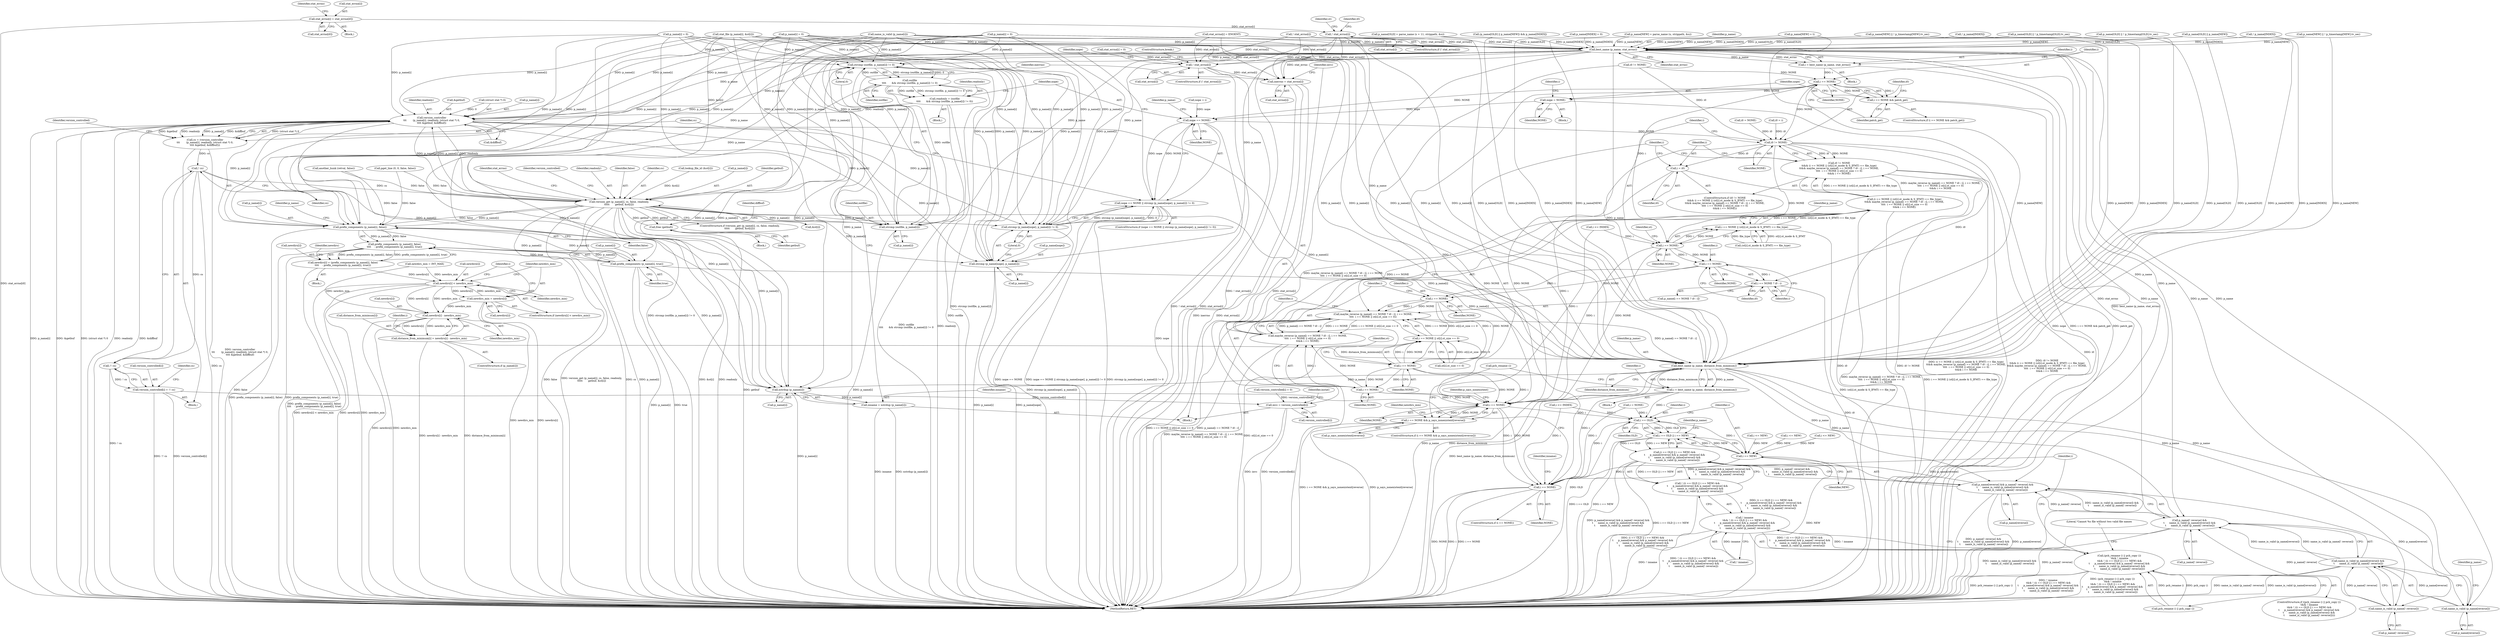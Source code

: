 digraph "0_savannah_f290f48a621867084884bfff87f8093c15195e6a@array" {
"1001754" [label="(Call,! stat_errno[i])"];
"1001746" [label="(Call,stat_errno[i] = stat_errno[i0])"];
"1001816" [label="(Call,best_name (p_name, stat_errno))"];
"1001814" [label="(Call,i = best_name (p_name, stat_errno))"];
"1001821" [label="(Call,i == NONE)"];
"1001820" [label="(Call,i == NONE && patch_get)"];
"1001827" [label="(Call,nope = NONE)"];
"1001861" [label="(Call,nope == NONE)"];
"1001860" [label="(Call,nope == NONE || strcmp (p_name[nope], p_name[i]) != 0)"];
"1001937" [label="(Call,i0 != NONE)"];
"1001936" [label="(Call,i0 != NONE\n\t\t&& (i == NONE || (st[i].st_mode & S_IFMT) == file_type)\n\t\t&& maybe_reverse (p_name[i == NONE ? i0 : i], i == NONE,\n\t\t\t\t  i == NONE || st[i].st_size == 0)\n\t\t&& i == NONE)"];
"1001942" [label="(Call,i == NONE)"];
"1001941" [label="(Call,i == NONE || (st[i].st_mode & S_IFMT) == file_type)"];
"1001940" [label="(Call,(i == NONE || (st[i].st_mode & S_IFMT) == file_type)\n\t\t&& maybe_reverse (p_name[i == NONE ? i0 : i], i == NONE,\n\t\t\t\t  i == NONE || st[i].st_size == 0)\n\t\t&& i == NONE)"];
"1001959" [label="(Call,i == NONE)"];
"1001958" [label="(Call,i == NONE ? i0 : i)"];
"1001964" [label="(Call,i == NONE)"];
"1001955" [label="(Call,maybe_reverse (p_name[i == NONE ? i0 : i], i == NONE,\n\t\t\t\t  i == NONE || st[i].st_size == 0))"];
"1001954" [label="(Call,maybe_reverse (p_name[i == NONE ? i0 : i], i == NONE,\n\t\t\t\t  i == NONE || st[i].st_size == 0)\n\t\t&& i == NONE)"];
"1002063" [label="(Call,best_name (p_name, distance_from_minimum))"];
"1002061" [label="(Call,i = best_name (p_name, distance_from_minimum))"];
"1002077" [label="(Call,i == OLD)"];
"1002076" [label="(Call,i == OLD || i == NEW)"];
"1002075" [label="(Call,(i == OLD || i == NEW) &&\n\t      p_name[reverse] && p_name[! reverse] &&\n\t      name_is_valid (p_name[reverse]) &&\n \t      name_is_valid (p_name[! reverse]))"];
"1002074" [label="(Call,! ((i == OLD || i == NEW) &&\n\t      p_name[reverse] && p_name[! reverse] &&\n\t      name_is_valid (p_name[reverse]) &&\n \t      name_is_valid (p_name[! reverse])))"];
"1002071" [label="(Call,! inname\n \t&& ! ((i == OLD || i == NEW) &&\n\t      p_name[reverse] && p_name[! reverse] &&\n\t      name_is_valid (p_name[reverse]) &&\n \t      name_is_valid (p_name[! reverse])))"];
"1002067" [label="(Call,(pch_rename () || pch_copy ())\n \t&& ! inname\n \t&& ! ((i == OLD || i == NEW) &&\n\t      p_name[reverse] && p_name[! reverse] &&\n\t      name_is_valid (p_name[reverse]) &&\n \t      name_is_valid (p_name[! reverse])))"];
"1002080" [label="(Call,i == NEW)"];
"1002110" [label="(Call,i == NONE)"];
"1002083" [label="(Call,p_name[reverse] && p_name[! reverse] &&\n\t      name_is_valid (p_name[reverse]) &&\n \t      name_is_valid (p_name[! reverse]))"];
"1002087" [label="(Call,p_name[! reverse] &&\n\t      name_is_valid (p_name[reverse]) &&\n \t      name_is_valid (p_name[! reverse]))"];
"1002093" [label="(Call,name_is_valid (p_name[reverse]))"];
"1002092" [label="(Call,name_is_valid (p_name[reverse]) &&\n \t      name_is_valid (p_name[! reverse]))"];
"1002097" [label="(Call,name_is_valid (p_name[! reverse]))"];
"1002152" [label="(Call,xstrdup (p_name[i]))"];
"1002150" [label="(Call,inname = xstrdup (p_name[i]))"];
"1001968" [label="(Call,i == NONE)"];
"1001967" [label="(Call,i == NONE || st[i].st_size == 0)"];
"1001978" [label="(Call,i == NONE)"];
"1001986" [label="(Call,i == NONE)"];
"1001985" [label="(Call,i == NONE && p_says_nonexistent[reverse])"];
"1001981" [label="(Call,i = i0)"];
"1001852" [label="(Call,strcmp (outfile, p_name[i]) != 0)"];
"1001850" [label="(Call,outfile\n\t\t\t\t       && strcmp (outfile, p_name[i]) != 0)"];
"1001848" [label="(Call,readonly = (outfile\n\t\t\t\t       && strcmp (outfile, p_name[i]) != 0))"];
"1001876" [label="(Call,version_controller\n\t\t\t        (p_name[i], readonly, (struct stat *) 0,\n\t\t\t\t &getbuf, &diffbuf))"];
"1001853" [label="(Call,strcmp (outfile, p_name[i]))"];
"1001864" [label="(Call,strcmp (p_name[nope], p_name[i]) != 0)"];
"1001865" [label="(Call,strcmp (p_name[nope], p_name[i]))"];
"1001874" [label="(Call,cs = (version_controller\n\t\t\t        (p_name[i], readonly, (struct stat *) 0,\n\t\t\t\t &getbuf, &diffbuf)))"];
"1001893" [label="(Call,! cs)"];
"1001892" [label="(Call,!! cs)"];
"1001888" [label="(Call,version_controlled[i] = !! cs)"];
"1002161" [label="(Call,invc = version_controlled[i])"];
"1001899" [label="(Call,version_get (p_name[i], cs, false, readonly,\n\t\t\t\t\t       getbuf, &st[i]))"];
"1001922" [label="(Call,free (getbuf))"];
"1002018" [label="(Call,prefix_components (p_name[i], false))"];
"1002017" [label="(Call,prefix_components (p_name[i], false)\n\t\t\t\t    - prefix_components (p_name[i], true))"];
"1002013" [label="(Call,newdirs[i] = (prefix_components (p_name[i], false)\n\t\t\t\t    - prefix_components (p_name[i], true)))"];
"1002029" [label="(Call,newdirs[i] < newdirs_min)"];
"1002034" [label="(Call,newdirs_min = newdirs[i])"];
"1002056" [label="(Call,newdirs[i] - newdirs_min)"];
"1002052" [label="(Call,distance_from_minimum[i] = newdirs[i] - newdirs_min)"];
"1002023" [label="(Call,prefix_components (p_name[i], true))"];
"1001927" [label="(Call,! stat_errno[i])"];
"1002156" [label="(Call,inerrno = stat_errno[i])"];
"1001904" [label="(Identifier,false)"];
"1002018" [label="(Call,prefix_components (p_name[i], false))"];
"1000187" [label="(Call,p_name[i] = 0)"];
"1001982" [label="(Identifier,i)"];
"1002153" [label="(Call,p_name[i])"];
"1002156" [label="(Call,inerrno = stat_errno[i])"];
"1001988" [label="(Identifier,NONE)"];
"1001903" [label="(Identifier,cs)"];
"1002110" [label="(Call,i == NONE)"];
"1001971" [label="(Call,st[i].st_size == 0)"];
"1001866" [label="(Call,p_name[nope])"];
"1001892" [label="(Call,!! cs)"];
"1001834" [label="(Call,i <= INDEX)"];
"1001820" [label="(Call,i == NONE && patch_get)"];
"1002163" [label="(Call,version_controlled[i])"];
"1002111" [label="(Identifier,i)"];
"1001818" [label="(Identifier,stat_errno)"];
"1001585" [label="(Call,! p_name[INDEX])"];
"1002017" [label="(Call,prefix_components (p_name[i], false)\n\t\t\t\t    - prefix_components (p_name[i], true))"];
"1002080" [label="(Call,i == NEW)"];
"1002099" [label="(Identifier,p_name)"];
"1002060" [label="(Identifier,newdirs_min)"];
"1001888" [label="(Call,version_controlled[i] = !! cs)"];
"1002079" [label="(Identifier,OLD)"];
"1001884" [label="(Call,&getbuf)"];
"1001787" [label="(Call,lookup_file_id (&st[i]))"];
"1001721" [label="(Call,i <= INDEX)"];
"1002064" [label="(Identifier,p_name)"];
"1001890" [label="(Identifier,version_controlled)"];
"1001917" [label="(Call,version_controlled[i] = 0)"];
"1002036" [label="(Call,newdirs[i])"];
"1001821" [label="(Call,i == NONE)"];
"1001897" [label="(Block,)"];
"1001875" [label="(Identifier,cs)"];
"1001957" [label="(Identifier,p_name)"];
"1001848" [label="(Call,readonly = (outfile\n\t\t\t\t       && strcmp (outfile, p_name[i]) != 0))"];
"1002084" [label="(Call,p_name[reverse])"];
"1001395" [label="(Call,p_name[OLD] || ! p_timestamp[OLD].tv_sec)"];
"1001898" [label="(ControlStructure,if (version_get (p_name[i], cs, false, readonly,\n\t\t\t\t\t       getbuf, &st[i])))"];
"1001852" [label="(Call,strcmp (outfile, p_name[i]) != 0)"];
"1001986" [label="(Call,i == NONE)"];
"1001881" [label="(Call,(struct stat *) 0)"];
"1002063" [label="(Call,best_name (p_name, distance_from_minimum))"];
"1002028" [label="(ControlStructure,if (newdirs[i] < newdirs_min))"];
"1001928" [label="(Call,stat_errno[i])"];
"1001956" [label="(Call,p_name[i == NONE ? i0 : i])"];
"1001745" [label="(Block,)"];
"1001860" [label="(Call,nope == NONE || strcmp (p_name[nope], p_name[i]) != 0)"];
"1001900" [label="(Call,p_name[i])"];
"1002167" [label="(Identifier,instat)"];
"1002053" [label="(Call,distance_from_minimum[i])"];
"1001933" [label="(Identifier,nope)"];
"1001756" [label="(Identifier,stat_errno)"];
"1001978" [label="(Call,i == NONE)"];
"1002013" [label="(Call,newdirs[i] = (prefix_components (p_name[i], false)\n\t\t\t\t    - prefix_components (p_name[i], true)))"];
"1002029" [label="(Call,newdirs[i] < newdirs_min)"];
"1001771" [label="(Call,stat_file (p_name[i], &st[i]))"];
"1002083" [label="(Call,p_name[reverse] && p_name[! reverse] &&\n\t      name_is_valid (p_name[reverse]) &&\n \t      name_is_valid (p_name[! reverse]))"];
"1002092" [label="(Call,name_is_valid (p_name[reverse]) &&\n \t      name_is_valid (p_name[! reverse]))"];
"1002152" [label="(Call,xstrdup (p_name[i]))"];
"1001760" [label="(Identifier,st)"];
"1001733" [label="(Call,i0 != NONE)"];
"1001823" [label="(Identifier,NONE)"];
"1002088" [label="(Call,p_name[! reverse])"];
"1001850" [label="(Call,outfile\n\t\t\t\t       && strcmp (outfile, p_name[i]) != 0)"];
"1001985" [label="(Call,i == NONE && p_says_nonexistent[reverse])"];
"1002162" [label="(Identifier,invc)"];
"1002012" [label="(Block,)"];
"1002062" [label="(Identifier,i)"];
"1001405" [label="(Call,p_name[NEW] || ! p_timestamp[NEW].tv_sec)"];
"1000834" [label="(Call,i <= NEW)"];
"1001802" [label="(Call,name_is_valid (p_name[i]))"];
"1001935" [label="(ControlStructure,if (i0 != NONE\n\t\t&& (i == NONE || (st[i].st_mode & S_IFMT) == file_type)\n\t\t&& maybe_reverse (p_name[i == NONE ? i0 : i], i == NONE,\n\t\t\t\t  i == NONE || st[i].st_size == 0)\n\t\t&& i == NONE))"];
"1001814" [label="(Call,i = best_name (p_name, stat_errno))"];
"1001867" [label="(Identifier,p_name)"];
"1001936" [label="(Call,i0 != NONE\n\t\t&& (i == NONE || (st[i].st_mode & S_IFMT) == file_type)\n\t\t&& maybe_reverse (p_name[i == NONE ? i0 : i], i == NONE,\n\t\t\t\t  i == NONE || st[i].st_size == 0)\n\t\t&& i == NONE)"];
"1002078" [label="(Identifier,i)"];
"1001906" [label="(Identifier,getbuf)"];
"1002033" [label="(Identifier,newdirs_min)"];
"1001843" [label="(Block,)"];
"1002035" [label="(Identifier,newdirs_min)"];
"1001960" [label="(Identifier,i)"];
"1001696" [label="(Call,(p_name[OLD] || p_name[NEW]) && p_name[INDEX])"];
"1002019" [label="(Call,p_name[i])"];
"1001981" [label="(Call,i = i0)"];
"1002024" [label="(Call,p_name[i])"];
"1002173" [label="(MethodReturn,RET)"];
"1001940" [label="(Call,(i == NONE || (st[i].st_mode & S_IFMT) == file_type)\n\t\t&& maybe_reverse (p_name[i == NONE ? i0 : i], i == NONE,\n\t\t\t\t  i == NONE || st[i].st_size == 0)\n\t\t&& i == NONE)"];
"1001970" [label="(Identifier,NONE)"];
"1001869" [label="(Call,p_name[i])"];
"1001990" [label="(Identifier,p_says_nonexistent)"];
"1001832" [label="(Identifier,i)"];
"1001793" [label="(Call,stat_errno[i] = ENOENT)"];
"1001979" [label="(Identifier,i)"];
"1001858" [label="(Literal,0)"];
"1002052" [label="(Call,distance_from_minimum[i] = newdirs[i] - newdirs_min)"];
"1000813" [label="(Call,p_name[NEW] = parse_name (u, strippath, &u))"];
"1001755" [label="(Call,stat_errno[i])"];
"1002030" [label="(Call,newdirs[i])"];
"1001750" [label="(Call,stat_errno[i0])"];
"1001964" [label="(Call,i == NONE)"];
"1001859" [label="(ControlStructure,if (nope == NONE || strcmp (p_name[nope], p_name[i]) != 0))"];
"1002075" [label="(Call,(i == OLD || i == NEW) &&\n\t      p_name[reverse] && p_name[! reverse] &&\n\t      name_is_valid (p_name[reverse]) &&\n \t      name_is_valid (p_name[! reverse]))"];
"1002151" [label="(Identifier,inname)"];
"1001893" [label="(Call,! cs)"];
"1000844" [label="(Call,p_name[i] = 0)"];
"1001689" [label="(Call,i0 = NONE)"];
"1001815" [label="(Identifier,i)"];
"1001995" [label="(Call,newdirs_min = INT_MAX)"];
"1001697" [label="(Call,p_name[OLD] || p_name[NEW])"];
"1001942" [label="(Call,i == NONE)"];
"1001827" [label="(Call,nope = NONE)"];
"1002072" [label="(Call,! inname)"];
"1001941" [label="(Call,i == NONE || (st[i].st_mode & S_IFMT) == file_type)"];
"1000777" [label="(Call,i <= NEW)"];
"1001416" [label="(Call,! p_name[INDEX])"];
"1001984" [label="(ControlStructure,if (i == NONE && p_says_nonexistent[reverse]))"];
"1001962" [label="(Identifier,i0)"];
"1001861" [label="(Call,nope == NONE)"];
"1001932" [label="(Call,nope = i)"];
"1001992" [label="(Block,)"];
"1002061" [label="(Call,i = best_name (p_name, distance_from_minimum))"];
"1002067" [label="(Call,(pch_rename () || pch_copy ())\n \t&& ! inname\n \t&& ! ((i == OLD || i == NEW) &&\n\t      p_name[reverse] && p_name[! reverse] &&\n\t      name_is_valid (p_name[reverse]) &&\n \t      name_is_valid (p_name[! reverse])))"];
"1002014" [label="(Call,newdirs[i])"];
"1002066" [label="(ControlStructure,if ((pch_rename () || pch_copy ())\n \t&& ! inname\n \t&& ! ((i == OLD || i == NEW) &&\n\t      p_name[reverse] && p_name[! reverse] &&\n\t      name_is_valid (p_name[reverse]) &&\n \t      name_is_valid (p_name[! reverse]))))"];
"1000377" [label="(Call,pget_line (0, 0, false, false))"];
"1001829" [label="(Identifier,NONE)"];
"1001980" [label="(Identifier,NONE)"];
"1002115" [label="(Identifier,inname)"];
"1001825" [label="(Block,)"];
"1001876" [label="(Call,version_controller\n\t\t\t        (p_name[i], readonly, (struct stat *) 0,\n\t\t\t\t &getbuf, &diffbuf))"];
"1001877" [label="(Call,p_name[i])"];
"1001817" [label="(Identifier,p_name)"];
"1002157" [label="(Identifier,inerrno)"];
"1001931" [label="(ControlStructure,break;)"];
"1001813" [label="(Block,)"];
"1001865" [label="(Call,strcmp (p_name[nope], p_name[i]))"];
"1001989" [label="(Call,p_says_nonexistent[reverse])"];
"1001996" [label="(Identifier,newdirs_min)"];
"1001945" [label="(Call,(st[i].st_mode & S_IFMT) == file_type)"];
"1000795" [label="(Call,p_name[OLD] = parse_name (s + 11, strippath, &u))"];
"1001681" [label="(Call,i = NONE)"];
"1001747" [label="(Call,stat_errno[i])"];
"1001816" [label="(Call,best_name (p_name, stat_errno))"];
"1001822" [label="(Identifier,i)"];
"1001907" [label="(Call,&st[i])"];
"1001899" [label="(Call,version_get (p_name[i], cs, false, readonly,\n\t\t\t\t\t       getbuf, &st[i]))"];
"1002074" [label="(Call,! ((i == OLD || i == NEW) &&\n\t      p_name[reverse] && p_name[! reverse] &&\n\t      name_is_valid (p_name[reverse]) &&\n \t      name_is_valid (p_name[! reverse])))"];
"1002048" [label="(ControlStructure,if (p_name[i]))"];
"1002047" [label="(Identifier,i)"];
"1001955" [label="(Call,maybe_reverse (p_name[i == NONE ? i0 : i], i == NONE,\n\t\t\t\t  i == NONE || st[i].st_size == 0))"];
"1002022" [label="(Identifier,false)"];
"1002112" [label="(Identifier,NONE)"];
"1002077" [label="(Call,i == OLD)"];
"1001913" [label="(Identifier,stat_errno)"];
"1002094" [label="(Call,p_name[reverse])"];
"1001963" [label="(Identifier,i)"];
"1002027" [label="(Identifier,true)"];
"1002085" [label="(Identifier,p_name)"];
"1002007" [label="(Identifier,i)"];
"1002109" [label="(ControlStructure,if (i == NONE))"];
"1001864" [label="(Call,strcmp (p_name[nope], p_name[i]) != 0)"];
"1001987" [label="(Identifier,i)"];
"1002161" [label="(Call,invc = version_controlled[i])"];
"1001959" [label="(Call,i == NONE)"];
"1002093" [label="(Call,name_is_valid (p_name[reverse]))"];
"1001939" [label="(Identifier,NONE)"];
"1001855" [label="(Call,p_name[i])"];
"1000787" [label="(Call,p_name[i] = 0)"];
"1002071" [label="(Call,! inname\n \t&& ! ((i == OLD || i == NEW) &&\n\t      p_name[reverse] && p_name[! reverse] &&\n\t      name_is_valid (p_name[reverse]) &&\n \t      name_is_valid (p_name[! reverse])))"];
"1001919" [label="(Identifier,version_controlled)"];
"1001958" [label="(Call,i == NONE ? i0 : i)"];
"1001808" [label="(Identifier,i0)"];
"1001281" [label="(Call,p_name[NEW] = t)"];
"1001872" [label="(Literal,0)"];
"1001874" [label="(Call,cs = (version_controller\n\t\t\t        (p_name[i], readonly, (struct stat *) 0,\n\t\t\t\t &getbuf, &diffbuf)))"];
"1001969" [label="(Identifier,i)"];
"1002150" [label="(Call,inname = xstrdup (p_name[i]))"];
"1002097" [label="(Call,name_is_valid (p_name[! reverse]))"];
"1001938" [label="(Identifier,i0)"];
"1002149" [label="(Block,)"];
"1002025" [label="(Identifier,p_name)"];
"1001926" [label="(ControlStructure,if (! stat_errno[i]))"];
"1001968" [label="(Call,i == NONE)"];
"1001853" [label="(Call,strcmp (outfile, p_name[i]))"];
"1001849" [label="(Identifier,readonly)"];
"1001925" [label="(Identifier,diffbuf)"];
"1001896" [label="(Identifier,cs)"];
"1002069" [label="(Call,pch_rename ())"];
"1001873" [label="(Block,)"];
"1001894" [label="(Identifier,cs)"];
"1001965" [label="(Identifier,i)"];
"1001880" [label="(Identifier,readonly)"];
"1001780" [label="(Call,! stat_errno[i])"];
"1001949" [label="(Identifier,st)"];
"1001889" [label="(Call,version_controlled[i])"];
"1001863" [label="(Identifier,NONE)"];
"1002065" [label="(Identifier,distance_from_minimum)"];
"1002057" [label="(Call,newdirs[i])"];
"1002158" [label="(Call,stat_errno[i])"];
"1002023" [label="(Call,prefix_components (p_name[i], true))"];
"1001943" [label="(Identifier,i)"];
"1001712" [label="(Call,p_name[INDEX] = 0)"];
"1001824" [label="(Identifier,patch_get)"];
"1001944" [label="(Identifier,NONE)"];
"1002031" [label="(Identifier,newdirs)"];
"1002034" [label="(Call,newdirs_min = newdirs[i])"];
"1002068" [label="(Call,pch_rename () || pch_copy ())"];
"1002082" [label="(Identifier,NEW)"];
"1001922" [label="(Call,free (getbuf))"];
"1001819" [label="(ControlStructure,if (i == NONE && patch_get))"];
"1001974" [label="(Identifier,st)"];
"1001536" [label="(Call,another_hunk (retval, false))"];
"1001961" [label="(Identifier,NONE)"];
"1002076" [label="(Call,i == OLD || i == NEW)"];
"1001753" [label="(ControlStructure,if (! stat_errno[i]))"];
"1001828" [label="(Identifier,nope)"];
"1001967" [label="(Call,i == NONE || st[i].st_size == 0)"];
"1001746" [label="(Call,stat_errno[i] = stat_errno[i0])"];
"1002081" [label="(Identifier,i)"];
"1001862" [label="(Identifier,nope)"];
"1001954" [label="(Call,maybe_reverse (p_name[i == NONE ? i0 : i], i == NONE,\n\t\t\t\t  i == NONE || st[i].st_size == 0)\n\t\t&& i == NONE)"];
"1001564" [label="(Call,p_name[OLD] || ! p_timestamp[OLD].tv_sec)"];
"1001851" [label="(Identifier,outfile)"];
"1001923" [label="(Identifier,getbuf)"];
"1001807" [label="(Call,i0 = i)"];
"1002056" [label="(Call,newdirs[i] - newdirs_min)"];
"1000260" [label="(Call,i <= NEW)"];
"1001927" [label="(Call,! stat_errno[i])"];
"1002087" [label="(Call,p_name[! reverse] &&\n\t      name_is_valid (p_name[reverse]) &&\n \t      name_is_valid (p_name[! reverse]))"];
"1001966" [label="(Identifier,NONE)"];
"1001983" [label="(Identifier,i0)"];
"1001574" [label="(Call,p_name[NEW] || ! p_timestamp[NEW].tv_sec)"];
"1002098" [label="(Call,p_name[! reverse])"];
"1001886" [label="(Call,&diffbuf)"];
"1001854" [label="(Identifier,outfile)"];
"1001905" [label="(Identifier,readonly)"];
"1001911" [label="(Call,stat_errno[i] = 0)"];
"1001754" [label="(Call,! stat_errno[i])"];
"1001937" [label="(Call,i0 != NONE)"];
"1002104" [label="(Literal,\"Cannot %s file without two valid file names\n\")"];
"1001754" -> "1001753"  [label="AST: "];
"1001754" -> "1001755"  [label="CFG: "];
"1001755" -> "1001754"  [label="AST: "];
"1001760" -> "1001754"  [label="CFG: "];
"1001808" -> "1001754"  [label="CFG: "];
"1001754" -> "1002173"  [label="DDG: stat_errno[i]"];
"1001754" -> "1002173"  [label="DDG: ! stat_errno[i]"];
"1001746" -> "1001754"  [label="DDG: stat_errno[i]"];
"1001754" -> "1001816"  [label="DDG: stat_errno[i]"];
"1001754" -> "1001927"  [label="DDG: stat_errno[i]"];
"1001754" -> "1002156"  [label="DDG: stat_errno[i]"];
"1001746" -> "1001745"  [label="AST: "];
"1001746" -> "1001750"  [label="CFG: "];
"1001747" -> "1001746"  [label="AST: "];
"1001750" -> "1001746"  [label="AST: "];
"1001756" -> "1001746"  [label="CFG: "];
"1001746" -> "1002173"  [label="DDG: stat_errno[i0]"];
"1001816" -> "1001814"  [label="AST: "];
"1001816" -> "1001818"  [label="CFG: "];
"1001817" -> "1001816"  [label="AST: "];
"1001818" -> "1001816"  [label="AST: "];
"1001814" -> "1001816"  [label="CFG: "];
"1001816" -> "1002173"  [label="DDG: stat_errno"];
"1001816" -> "1002173"  [label="DDG: p_name"];
"1001816" -> "1001814"  [label="DDG: p_name"];
"1001816" -> "1001814"  [label="DDG: stat_errno"];
"1000187" -> "1001816"  [label="DDG: p_name[i]"];
"1000787" -> "1001816"  [label="DDG: p_name[i]"];
"1001712" -> "1001816"  [label="DDG: p_name[INDEX]"];
"1000813" -> "1001816"  [label="DDG: p_name[NEW]"];
"1001771" -> "1001816"  [label="DDG: p_name[i]"];
"1001405" -> "1001816"  [label="DDG: p_name[NEW]"];
"1001696" -> "1001816"  [label="DDG: p_name[INDEX]"];
"1001574" -> "1001816"  [label="DDG: p_name[NEW]"];
"1001395" -> "1001816"  [label="DDG: p_name[OLD]"];
"1000795" -> "1001816"  [label="DDG: p_name[OLD]"];
"1001416" -> "1001816"  [label="DDG: p_name[INDEX]"];
"1001564" -> "1001816"  [label="DDG: p_name[OLD]"];
"1001802" -> "1001816"  [label="DDG: p_name[i]"];
"1001281" -> "1001816"  [label="DDG: p_name[NEW]"];
"1001697" -> "1001816"  [label="DDG: p_name[OLD]"];
"1001697" -> "1001816"  [label="DDG: p_name[NEW]"];
"1001585" -> "1001816"  [label="DDG: p_name[INDEX]"];
"1000844" -> "1001816"  [label="DDG: p_name[i]"];
"1001793" -> "1001816"  [label="DDG: stat_errno[i]"];
"1001780" -> "1001816"  [label="DDG: stat_errno[i]"];
"1001816" -> "1001852"  [label="DDG: p_name"];
"1001816" -> "1001853"  [label="DDG: p_name"];
"1001816" -> "1001864"  [label="DDG: p_name"];
"1001816" -> "1001865"  [label="DDG: p_name"];
"1001816" -> "1001876"  [label="DDG: p_name"];
"1001816" -> "1001899"  [label="DDG: p_name"];
"1001816" -> "1001927"  [label="DDG: stat_errno"];
"1001816" -> "1001955"  [label="DDG: p_name"];
"1001816" -> "1002018"  [label="DDG: p_name"];
"1001816" -> "1002023"  [label="DDG: p_name"];
"1001816" -> "1002063"  [label="DDG: p_name"];
"1001816" -> "1002083"  [label="DDG: p_name"];
"1001816" -> "1002087"  [label="DDG: p_name"];
"1001816" -> "1002093"  [label="DDG: p_name"];
"1001816" -> "1002097"  [label="DDG: p_name"];
"1001816" -> "1002152"  [label="DDG: p_name"];
"1001816" -> "1002156"  [label="DDG: stat_errno"];
"1001814" -> "1001813"  [label="AST: "];
"1001815" -> "1001814"  [label="AST: "];
"1001822" -> "1001814"  [label="CFG: "];
"1001814" -> "1002173"  [label="DDG: best_name (p_name, stat_errno)"];
"1001814" -> "1001821"  [label="DDG: i"];
"1001821" -> "1001820"  [label="AST: "];
"1001821" -> "1001823"  [label="CFG: "];
"1001822" -> "1001821"  [label="AST: "];
"1001823" -> "1001821"  [label="AST: "];
"1001824" -> "1001821"  [label="CFG: "];
"1001820" -> "1001821"  [label="CFG: "];
"1001821" -> "1001820"  [label="DDG: i"];
"1001821" -> "1001820"  [label="DDG: NONE"];
"1001733" -> "1001821"  [label="DDG: NONE"];
"1001821" -> "1001827"  [label="DDG: NONE"];
"1001821" -> "1001861"  [label="DDG: NONE"];
"1001821" -> "1001937"  [label="DDG: NONE"];
"1001821" -> "1001942"  [label="DDG: i"];
"1001821" -> "1001986"  [label="DDG: i"];
"1001820" -> "1001819"  [label="AST: "];
"1001820" -> "1001824"  [label="CFG: "];
"1001824" -> "1001820"  [label="AST: "];
"1001828" -> "1001820"  [label="CFG: "];
"1001938" -> "1001820"  [label="CFG: "];
"1001820" -> "1002173"  [label="DDG: i == NONE && patch_get"];
"1001820" -> "1002173"  [label="DDG: patch_get"];
"1001827" -> "1001825"  [label="AST: "];
"1001827" -> "1001829"  [label="CFG: "];
"1001828" -> "1001827"  [label="AST: "];
"1001829" -> "1001827"  [label="AST: "];
"1001832" -> "1001827"  [label="CFG: "];
"1001827" -> "1002173"  [label="DDG: nope"];
"1001827" -> "1001861"  [label="DDG: nope"];
"1001861" -> "1001860"  [label="AST: "];
"1001861" -> "1001863"  [label="CFG: "];
"1001862" -> "1001861"  [label="AST: "];
"1001863" -> "1001861"  [label="AST: "];
"1001867" -> "1001861"  [label="CFG: "];
"1001860" -> "1001861"  [label="CFG: "];
"1001861" -> "1002173"  [label="DDG: nope"];
"1001861" -> "1001860"  [label="DDG: nope"];
"1001861" -> "1001860"  [label="DDG: NONE"];
"1001932" -> "1001861"  [label="DDG: nope"];
"1001861" -> "1001937"  [label="DDG: NONE"];
"1001860" -> "1001859"  [label="AST: "];
"1001860" -> "1001864"  [label="CFG: "];
"1001864" -> "1001860"  [label="AST: "];
"1001875" -> "1001860"  [label="CFG: "];
"1001933" -> "1001860"  [label="CFG: "];
"1001860" -> "1002173"  [label="DDG: strcmp (p_name[nope], p_name[i]) != 0"];
"1001860" -> "1002173"  [label="DDG: nope == NONE"];
"1001860" -> "1002173"  [label="DDG: nope == NONE || strcmp (p_name[nope], p_name[i]) != 0"];
"1001864" -> "1001860"  [label="DDG: strcmp (p_name[nope], p_name[i])"];
"1001864" -> "1001860"  [label="DDG: 0"];
"1001937" -> "1001936"  [label="AST: "];
"1001937" -> "1001939"  [label="CFG: "];
"1001938" -> "1001937"  [label="AST: "];
"1001939" -> "1001937"  [label="AST: "];
"1001943" -> "1001937"  [label="CFG: "];
"1001936" -> "1001937"  [label="CFG: "];
"1001937" -> "1002173"  [label="DDG: i0"];
"1001937" -> "1001936"  [label="DDG: i0"];
"1001937" -> "1001936"  [label="DDG: NONE"];
"1001807" -> "1001937"  [label="DDG: i0"];
"1001689" -> "1001937"  [label="DDG: i0"];
"1001733" -> "1001937"  [label="DDG: i0"];
"1001937" -> "1001942"  [label="DDG: NONE"];
"1001937" -> "1001958"  [label="DDG: i0"];
"1001937" -> "1001981"  [label="DDG: i0"];
"1001937" -> "1001986"  [label="DDG: NONE"];
"1001936" -> "1001935"  [label="AST: "];
"1001936" -> "1001940"  [label="CFG: "];
"1001940" -> "1001936"  [label="AST: "];
"1001982" -> "1001936"  [label="CFG: "];
"1001987" -> "1001936"  [label="CFG: "];
"1001936" -> "1002173"  [label="DDG: i0 != NONE"];
"1001936" -> "1002173"  [label="DDG: (i == NONE || (st[i].st_mode & S_IFMT) == file_type)\n\t\t&& maybe_reverse (p_name[i == NONE ? i0 : i], i == NONE,\n\t\t\t\t  i == NONE || st[i].st_size == 0)\n\t\t&& i == NONE"];
"1001936" -> "1002173"  [label="DDG: i0 != NONE\n\t\t&& (i == NONE || (st[i].st_mode & S_IFMT) == file_type)\n\t\t&& maybe_reverse (p_name[i == NONE ? i0 : i], i == NONE,\n\t\t\t\t  i == NONE || st[i].st_size == 0)\n\t\t&& i == NONE"];
"1001940" -> "1001936"  [label="DDG: i == NONE || (st[i].st_mode & S_IFMT) == file_type"];
"1001940" -> "1001936"  [label="DDG: maybe_reverse (p_name[i == NONE ? i0 : i], i == NONE,\n\t\t\t\t  i == NONE || st[i].st_size == 0)\n\t\t&& i == NONE"];
"1001942" -> "1001941"  [label="AST: "];
"1001942" -> "1001944"  [label="CFG: "];
"1001943" -> "1001942"  [label="AST: "];
"1001944" -> "1001942"  [label="AST: "];
"1001949" -> "1001942"  [label="CFG: "];
"1001941" -> "1001942"  [label="CFG: "];
"1001942" -> "1001941"  [label="DDG: i"];
"1001942" -> "1001941"  [label="DDG: NONE"];
"1001834" -> "1001942"  [label="DDG: i"];
"1001942" -> "1001959"  [label="DDG: i"];
"1001942" -> "1001959"  [label="DDG: NONE"];
"1001942" -> "1001986"  [label="DDG: i"];
"1001942" -> "1001986"  [label="DDG: NONE"];
"1001941" -> "1001940"  [label="AST: "];
"1001941" -> "1001945"  [label="CFG: "];
"1001945" -> "1001941"  [label="AST: "];
"1001957" -> "1001941"  [label="CFG: "];
"1001940" -> "1001941"  [label="CFG: "];
"1001941" -> "1002173"  [label="DDG: (st[i].st_mode & S_IFMT) == file_type"];
"1001941" -> "1001940"  [label="DDG: i == NONE"];
"1001941" -> "1001940"  [label="DDG: (st[i].st_mode & S_IFMT) == file_type"];
"1001945" -> "1001941"  [label="DDG: st[i].st_mode & S_IFMT"];
"1001945" -> "1001941"  [label="DDG: file_type"];
"1001940" -> "1001954"  [label="CFG: "];
"1001954" -> "1001940"  [label="AST: "];
"1001940" -> "1002173"  [label="DDG: maybe_reverse (p_name[i == NONE ? i0 : i], i == NONE,\n\t\t\t\t  i == NONE || st[i].st_size == 0)\n\t\t&& i == NONE"];
"1001940" -> "1002173"  [label="DDG: i == NONE || (st[i].st_mode & S_IFMT) == file_type"];
"1001954" -> "1001940"  [label="DDG: maybe_reverse (p_name[i == NONE ? i0 : i], i == NONE,\n\t\t\t\t  i == NONE || st[i].st_size == 0)"];
"1001954" -> "1001940"  [label="DDG: i == NONE"];
"1001959" -> "1001958"  [label="AST: "];
"1001959" -> "1001961"  [label="CFG: "];
"1001960" -> "1001959"  [label="AST: "];
"1001961" -> "1001959"  [label="AST: "];
"1001962" -> "1001959"  [label="CFG: "];
"1001963" -> "1001959"  [label="CFG: "];
"1001959" -> "1001958"  [label="DDG: i"];
"1001959" -> "1001964"  [label="DDG: i"];
"1001959" -> "1001964"  [label="DDG: NONE"];
"1001958" -> "1001956"  [label="AST: "];
"1001958" -> "1001962"  [label="CFG: "];
"1001958" -> "1001963"  [label="CFG: "];
"1001962" -> "1001958"  [label="AST: "];
"1001963" -> "1001958"  [label="AST: "];
"1001956" -> "1001958"  [label="CFG: "];
"1001958" -> "1002173"  [label="DDG: i0"];
"1001964" -> "1001955"  [label="AST: "];
"1001964" -> "1001966"  [label="CFG: "];
"1001965" -> "1001964"  [label="AST: "];
"1001966" -> "1001964"  [label="AST: "];
"1001969" -> "1001964"  [label="CFG: "];
"1001964" -> "1001955"  [label="DDG: i"];
"1001964" -> "1001955"  [label="DDG: NONE"];
"1001964" -> "1001968"  [label="DDG: i"];
"1001964" -> "1001968"  [label="DDG: NONE"];
"1001955" -> "1001954"  [label="AST: "];
"1001955" -> "1001967"  [label="CFG: "];
"1001956" -> "1001955"  [label="AST: "];
"1001967" -> "1001955"  [label="AST: "];
"1001979" -> "1001955"  [label="CFG: "];
"1001954" -> "1001955"  [label="CFG: "];
"1001955" -> "1002173"  [label="DDG: i == NONE || st[i].st_size == 0"];
"1001955" -> "1002173"  [label="DDG: p_name[i == NONE ? i0 : i]"];
"1001955" -> "1001954"  [label="DDG: p_name[i == NONE ? i0 : i]"];
"1001955" -> "1001954"  [label="DDG: i == NONE"];
"1001955" -> "1001954"  [label="DDG: i == NONE || st[i].st_size == 0"];
"1001967" -> "1001955"  [label="DDG: i == NONE"];
"1001967" -> "1001955"  [label="DDG: st[i].st_size == 0"];
"1001955" -> "1002063"  [label="DDG: p_name[i == NONE ? i0 : i]"];
"1001954" -> "1001978"  [label="CFG: "];
"1001978" -> "1001954"  [label="AST: "];
"1001954" -> "1002173"  [label="DDG: maybe_reverse (p_name[i == NONE ? i0 : i], i == NONE,\n\t\t\t\t  i == NONE || st[i].st_size == 0)"];
"1001978" -> "1001954"  [label="DDG: i"];
"1001978" -> "1001954"  [label="DDG: NONE"];
"1002063" -> "1002061"  [label="AST: "];
"1002063" -> "1002065"  [label="CFG: "];
"1002064" -> "1002063"  [label="AST: "];
"1002065" -> "1002063"  [label="AST: "];
"1002061" -> "1002063"  [label="CFG: "];
"1002063" -> "1002173"  [label="DDG: distance_from_minimum"];
"1002063" -> "1002173"  [label="DDG: p_name"];
"1002063" -> "1002061"  [label="DDG: p_name"];
"1002063" -> "1002061"  [label="DDG: distance_from_minimum"];
"1000187" -> "1002063"  [label="DDG: p_name[i]"];
"1001876" -> "1002063"  [label="DDG: p_name[i]"];
"1000787" -> "1002063"  [label="DDG: p_name[i]"];
"1001712" -> "1002063"  [label="DDG: p_name[INDEX]"];
"1000813" -> "1002063"  [label="DDG: p_name[NEW]"];
"1001771" -> "1002063"  [label="DDG: p_name[i]"];
"1001405" -> "1002063"  [label="DDG: p_name[NEW]"];
"1001574" -> "1002063"  [label="DDG: p_name[NEW]"];
"1000795" -> "1002063"  [label="DDG: p_name[OLD]"];
"1001416" -> "1002063"  [label="DDG: p_name[INDEX]"];
"1001564" -> "1002063"  [label="DDG: p_name[OLD]"];
"1001802" -> "1002063"  [label="DDG: p_name[i]"];
"1001281" -> "1002063"  [label="DDG: p_name[NEW]"];
"1001697" -> "1002063"  [label="DDG: p_name[OLD]"];
"1001697" -> "1002063"  [label="DDG: p_name[NEW]"];
"1001696" -> "1002063"  [label="DDG: p_name[INDEX]"];
"1001899" -> "1002063"  [label="DDG: p_name[i]"];
"1001585" -> "1002063"  [label="DDG: p_name[INDEX]"];
"1000844" -> "1002063"  [label="DDG: p_name[i]"];
"1002023" -> "1002063"  [label="DDG: p_name[i]"];
"1001395" -> "1002063"  [label="DDG: p_name[OLD]"];
"1002052" -> "1002063"  [label="DDG: distance_from_minimum[i]"];
"1002063" -> "1002083"  [label="DDG: p_name"];
"1002063" -> "1002087"  [label="DDG: p_name"];
"1002063" -> "1002093"  [label="DDG: p_name"];
"1002063" -> "1002097"  [label="DDG: p_name"];
"1002063" -> "1002152"  [label="DDG: p_name"];
"1002061" -> "1001992"  [label="AST: "];
"1002062" -> "1002061"  [label="AST: "];
"1002069" -> "1002061"  [label="CFG: "];
"1002061" -> "1002173"  [label="DDG: best_name (p_name, distance_from_minimum)"];
"1002061" -> "1002077"  [label="DDG: i"];
"1002061" -> "1002110"  [label="DDG: i"];
"1002077" -> "1002076"  [label="AST: "];
"1002077" -> "1002079"  [label="CFG: "];
"1002078" -> "1002077"  [label="AST: "];
"1002079" -> "1002077"  [label="AST: "];
"1002081" -> "1002077"  [label="CFG: "];
"1002076" -> "1002077"  [label="CFG: "];
"1002077" -> "1002173"  [label="DDG: OLD"];
"1002077" -> "1002076"  [label="DDG: i"];
"1002077" -> "1002076"  [label="DDG: OLD"];
"1001681" -> "1002077"  [label="DDG: i"];
"1001986" -> "1002077"  [label="DDG: i"];
"1001721" -> "1002077"  [label="DDG: i"];
"1002077" -> "1002080"  [label="DDG: i"];
"1002077" -> "1002110"  [label="DDG: i"];
"1002076" -> "1002075"  [label="AST: "];
"1002076" -> "1002080"  [label="CFG: "];
"1002080" -> "1002076"  [label="AST: "];
"1002085" -> "1002076"  [label="CFG: "];
"1002075" -> "1002076"  [label="CFG: "];
"1002076" -> "1002173"  [label="DDG: i == NEW"];
"1002076" -> "1002173"  [label="DDG: i == OLD"];
"1002076" -> "1002075"  [label="DDG: i == OLD"];
"1002076" -> "1002075"  [label="DDG: i == NEW"];
"1002080" -> "1002076"  [label="DDG: i"];
"1002080" -> "1002076"  [label="DDG: NEW"];
"1002075" -> "1002074"  [label="AST: "];
"1002075" -> "1002083"  [label="CFG: "];
"1002083" -> "1002075"  [label="AST: "];
"1002074" -> "1002075"  [label="CFG: "];
"1002075" -> "1002173"  [label="DDG: p_name[reverse] && p_name[! reverse] &&\n\t      name_is_valid (p_name[reverse]) &&\n \t      name_is_valid (p_name[! reverse])"];
"1002075" -> "1002173"  [label="DDG: i == OLD || i == NEW"];
"1002075" -> "1002074"  [label="DDG: i == OLD || i == NEW"];
"1002075" -> "1002074"  [label="DDG: p_name[reverse] && p_name[! reverse] &&\n\t      name_is_valid (p_name[reverse]) &&\n \t      name_is_valid (p_name[! reverse])"];
"1002083" -> "1002075"  [label="DDG: p_name[reverse]"];
"1002083" -> "1002075"  [label="DDG: p_name[! reverse] &&\n\t      name_is_valid (p_name[reverse]) &&\n \t      name_is_valid (p_name[! reverse])"];
"1002074" -> "1002071"  [label="AST: "];
"1002071" -> "1002074"  [label="CFG: "];
"1002074" -> "1002173"  [label="DDG: (i == OLD || i == NEW) &&\n\t      p_name[reverse] && p_name[! reverse] &&\n\t      name_is_valid (p_name[reverse]) &&\n \t      name_is_valid (p_name[! reverse])"];
"1002074" -> "1002071"  [label="DDG: (i == OLD || i == NEW) &&\n\t      p_name[reverse] && p_name[! reverse] &&\n\t      name_is_valid (p_name[reverse]) &&\n \t      name_is_valid (p_name[! reverse])"];
"1002071" -> "1002067"  [label="AST: "];
"1002071" -> "1002072"  [label="CFG: "];
"1002072" -> "1002071"  [label="AST: "];
"1002067" -> "1002071"  [label="CFG: "];
"1002071" -> "1002173"  [label="DDG: ! inname"];
"1002071" -> "1002173"  [label="DDG: ! ((i == OLD || i == NEW) &&\n\t      p_name[reverse] && p_name[! reverse] &&\n\t      name_is_valid (p_name[reverse]) &&\n \t      name_is_valid (p_name[! reverse]))"];
"1002071" -> "1002067"  [label="DDG: ! inname"];
"1002071" -> "1002067"  [label="DDG: ! ((i == OLD || i == NEW) &&\n\t      p_name[reverse] && p_name[! reverse] &&\n\t      name_is_valid (p_name[reverse]) &&\n \t      name_is_valid (p_name[! reverse]))"];
"1002072" -> "1002071"  [label="DDG: inname"];
"1002067" -> "1002066"  [label="AST: "];
"1002067" -> "1002068"  [label="CFG: "];
"1002068" -> "1002067"  [label="AST: "];
"1002104" -> "1002067"  [label="CFG: "];
"1002111" -> "1002067"  [label="CFG: "];
"1002067" -> "1002173"  [label="DDG: ! inname\n \t&& ! ((i == OLD || i == NEW) &&\n\t      p_name[reverse] && p_name[! reverse] &&\n\t      name_is_valid (p_name[reverse]) &&\n \t      name_is_valid (p_name[! reverse]))"];
"1002067" -> "1002173"  [label="DDG: (pch_rename () || pch_copy ())\n \t&& ! inname\n \t&& ! ((i == OLD || i == NEW) &&\n\t      p_name[reverse] && p_name[! reverse] &&\n\t      name_is_valid (p_name[reverse]) &&\n \t      name_is_valid (p_name[! reverse]))"];
"1002067" -> "1002173"  [label="DDG: pch_rename () || pch_copy ()"];
"1002068" -> "1002067"  [label="DDG: pch_rename ()"];
"1002068" -> "1002067"  [label="DDG: pch_copy ()"];
"1002080" -> "1002082"  [label="CFG: "];
"1002081" -> "1002080"  [label="AST: "];
"1002082" -> "1002080"  [label="AST: "];
"1002080" -> "1002173"  [label="DDG: NEW"];
"1000260" -> "1002080"  [label="DDG: NEW"];
"1000834" -> "1002080"  [label="DDG: NEW"];
"1000777" -> "1002080"  [label="DDG: NEW"];
"1002080" -> "1002110"  [label="DDG: i"];
"1002110" -> "1002109"  [label="AST: "];
"1002110" -> "1002112"  [label="CFG: "];
"1002111" -> "1002110"  [label="AST: "];
"1002112" -> "1002110"  [label="AST: "];
"1002115" -> "1002110"  [label="CFG: "];
"1002151" -> "1002110"  [label="CFG: "];
"1002110" -> "1002173"  [label="DDG: NONE"];
"1002110" -> "1002173"  [label="DDG: i"];
"1002110" -> "1002173"  [label="DDG: i == NONE"];
"1001681" -> "1002110"  [label="DDG: i"];
"1001986" -> "1002110"  [label="DDG: i"];
"1001986" -> "1002110"  [label="DDG: NONE"];
"1001721" -> "1002110"  [label="DDG: i"];
"1001733" -> "1002110"  [label="DDG: NONE"];
"1002083" -> "1002084"  [label="CFG: "];
"1002083" -> "1002087"  [label="CFG: "];
"1002084" -> "1002083"  [label="AST: "];
"1002087" -> "1002083"  [label="AST: "];
"1002083" -> "1002173"  [label="DDG: p_name[reverse]"];
"1002083" -> "1002173"  [label="DDG: p_name[! reverse] &&\n\t      name_is_valid (p_name[reverse]) &&\n \t      name_is_valid (p_name[! reverse])"];
"1002093" -> "1002083"  [label="DDG: p_name[reverse]"];
"1002087" -> "1002083"  [label="DDG: p_name[! reverse]"];
"1002087" -> "1002083"  [label="DDG: name_is_valid (p_name[reverse]) &&\n \t      name_is_valid (p_name[! reverse])"];
"1002087" -> "1002088"  [label="CFG: "];
"1002087" -> "1002092"  [label="CFG: "];
"1002088" -> "1002087"  [label="AST: "];
"1002092" -> "1002087"  [label="AST: "];
"1002087" -> "1002173"  [label="DDG: name_is_valid (p_name[reverse]) &&\n \t      name_is_valid (p_name[! reverse])"];
"1002087" -> "1002173"  [label="DDG: p_name[! reverse]"];
"1002097" -> "1002087"  [label="DDG: p_name[! reverse]"];
"1002092" -> "1002087"  [label="DDG: name_is_valid (p_name[reverse])"];
"1002092" -> "1002087"  [label="DDG: name_is_valid (p_name[! reverse])"];
"1002093" -> "1002092"  [label="AST: "];
"1002093" -> "1002094"  [label="CFG: "];
"1002094" -> "1002093"  [label="AST: "];
"1002099" -> "1002093"  [label="CFG: "];
"1002092" -> "1002093"  [label="CFG: "];
"1002093" -> "1002092"  [label="DDG: p_name[reverse]"];
"1002092" -> "1002097"  [label="CFG: "];
"1002097" -> "1002092"  [label="AST: "];
"1002092" -> "1002173"  [label="DDG: name_is_valid (p_name[! reverse])"];
"1002092" -> "1002173"  [label="DDG: name_is_valid (p_name[reverse])"];
"1002097" -> "1002092"  [label="DDG: p_name[! reverse]"];
"1002097" -> "1002098"  [label="CFG: "];
"1002098" -> "1002097"  [label="AST: "];
"1002152" -> "1002150"  [label="AST: "];
"1002152" -> "1002153"  [label="CFG: "];
"1002153" -> "1002152"  [label="AST: "];
"1002150" -> "1002152"  [label="CFG: "];
"1002152" -> "1002173"  [label="DDG: p_name[i]"];
"1002152" -> "1002150"  [label="DDG: p_name[i]"];
"1000187" -> "1002152"  [label="DDG: p_name[i]"];
"1001876" -> "1002152"  [label="DDG: p_name[i]"];
"1000787" -> "1002152"  [label="DDG: p_name[i]"];
"1001771" -> "1002152"  [label="DDG: p_name[i]"];
"1002023" -> "1002152"  [label="DDG: p_name[i]"];
"1001802" -> "1002152"  [label="DDG: p_name[i]"];
"1001899" -> "1002152"  [label="DDG: p_name[i]"];
"1000844" -> "1002152"  [label="DDG: p_name[i]"];
"1002150" -> "1002149"  [label="AST: "];
"1002151" -> "1002150"  [label="AST: "];
"1002157" -> "1002150"  [label="CFG: "];
"1002150" -> "1002173"  [label="DDG: xstrdup (p_name[i])"];
"1002150" -> "1002173"  [label="DDG: inname"];
"1001968" -> "1001967"  [label="AST: "];
"1001968" -> "1001970"  [label="CFG: "];
"1001969" -> "1001968"  [label="AST: "];
"1001970" -> "1001968"  [label="AST: "];
"1001974" -> "1001968"  [label="CFG: "];
"1001967" -> "1001968"  [label="CFG: "];
"1001968" -> "1001967"  [label="DDG: i"];
"1001968" -> "1001967"  [label="DDG: NONE"];
"1001968" -> "1001978"  [label="DDG: i"];
"1001968" -> "1001978"  [label="DDG: NONE"];
"1001968" -> "1001986"  [label="DDG: i"];
"1001968" -> "1001986"  [label="DDG: NONE"];
"1001967" -> "1001971"  [label="CFG: "];
"1001971" -> "1001967"  [label="AST: "];
"1001967" -> "1002173"  [label="DDG: st[i].st_size == 0"];
"1001971" -> "1001967"  [label="DDG: st[i].st_size"];
"1001971" -> "1001967"  [label="DDG: 0"];
"1001978" -> "1001980"  [label="CFG: "];
"1001979" -> "1001978"  [label="AST: "];
"1001980" -> "1001978"  [label="AST: "];
"1001978" -> "1001986"  [label="DDG: i"];
"1001978" -> "1001986"  [label="DDG: NONE"];
"1001986" -> "1001985"  [label="AST: "];
"1001986" -> "1001988"  [label="CFG: "];
"1001987" -> "1001986"  [label="AST: "];
"1001988" -> "1001986"  [label="AST: "];
"1001990" -> "1001986"  [label="CFG: "];
"1001985" -> "1001986"  [label="CFG: "];
"1001986" -> "1001985"  [label="DDG: i"];
"1001986" -> "1001985"  [label="DDG: NONE"];
"1001981" -> "1001986"  [label="DDG: i"];
"1001834" -> "1001986"  [label="DDG: i"];
"1001985" -> "1001984"  [label="AST: "];
"1001985" -> "1001989"  [label="CFG: "];
"1001989" -> "1001985"  [label="AST: "];
"1001996" -> "1001985"  [label="CFG: "];
"1002069" -> "1001985"  [label="CFG: "];
"1001985" -> "1002173"  [label="DDG: p_says_nonexistent[reverse]"];
"1001985" -> "1002173"  [label="DDG: i == NONE && p_says_nonexistent[reverse]"];
"1001981" -> "1001935"  [label="AST: "];
"1001981" -> "1001983"  [label="CFG: "];
"1001982" -> "1001981"  [label="AST: "];
"1001983" -> "1001981"  [label="AST: "];
"1001987" -> "1001981"  [label="CFG: "];
"1001981" -> "1002173"  [label="DDG: i0"];
"1001852" -> "1001850"  [label="AST: "];
"1001852" -> "1001858"  [label="CFG: "];
"1001853" -> "1001852"  [label="AST: "];
"1001858" -> "1001852"  [label="AST: "];
"1001850" -> "1001852"  [label="CFG: "];
"1001852" -> "1002173"  [label="DDG: strcmp (outfile, p_name[i])"];
"1001852" -> "1001850"  [label="DDG: strcmp (outfile, p_name[i])"];
"1001852" -> "1001850"  [label="DDG: 0"];
"1001850" -> "1001852"  [label="DDG: outfile"];
"1000187" -> "1001852"  [label="DDG: p_name[i]"];
"1001876" -> "1001852"  [label="DDG: p_name[i]"];
"1000787" -> "1001852"  [label="DDG: p_name[i]"];
"1001771" -> "1001852"  [label="DDG: p_name[i]"];
"1001802" -> "1001852"  [label="DDG: p_name[i]"];
"1001899" -> "1001852"  [label="DDG: p_name[i]"];
"1000844" -> "1001852"  [label="DDG: p_name[i]"];
"1001850" -> "1001848"  [label="AST: "];
"1001850" -> "1001851"  [label="CFG: "];
"1001851" -> "1001850"  [label="AST: "];
"1001848" -> "1001850"  [label="CFG: "];
"1001850" -> "1002173"  [label="DDG: outfile"];
"1001850" -> "1002173"  [label="DDG: strcmp (outfile, p_name[i]) != 0"];
"1001850" -> "1001848"  [label="DDG: outfile"];
"1001850" -> "1001848"  [label="DDG: strcmp (outfile, p_name[i]) != 0"];
"1001850" -> "1001853"  [label="DDG: outfile"];
"1001848" -> "1001843"  [label="AST: "];
"1001849" -> "1001848"  [label="AST: "];
"1001862" -> "1001848"  [label="CFG: "];
"1001848" -> "1002173"  [label="DDG: outfile\n\t\t\t\t       && strcmp (outfile, p_name[i]) != 0"];
"1001848" -> "1002173"  [label="DDG: readonly"];
"1001848" -> "1001876"  [label="DDG: readonly"];
"1001876" -> "1001874"  [label="AST: "];
"1001876" -> "1001886"  [label="CFG: "];
"1001877" -> "1001876"  [label="AST: "];
"1001880" -> "1001876"  [label="AST: "];
"1001881" -> "1001876"  [label="AST: "];
"1001884" -> "1001876"  [label="AST: "];
"1001886" -> "1001876"  [label="AST: "];
"1001874" -> "1001876"  [label="CFG: "];
"1001876" -> "1002173"  [label="DDG: p_name[i]"];
"1001876" -> "1002173"  [label="DDG: &getbuf"];
"1001876" -> "1002173"  [label="DDG: (struct stat *) 0"];
"1001876" -> "1002173"  [label="DDG: readonly"];
"1001876" -> "1002173"  [label="DDG: &diffbuf"];
"1001876" -> "1001853"  [label="DDG: p_name[i]"];
"1001876" -> "1001864"  [label="DDG: p_name[i]"];
"1001876" -> "1001865"  [label="DDG: p_name[i]"];
"1001876" -> "1001874"  [label="DDG: (struct stat *) 0"];
"1001876" -> "1001874"  [label="DDG: &getbuf"];
"1001876" -> "1001874"  [label="DDG: readonly"];
"1001876" -> "1001874"  [label="DDG: p_name[i]"];
"1001876" -> "1001874"  [label="DDG: &diffbuf"];
"1000187" -> "1001876"  [label="DDG: p_name[i]"];
"1000787" -> "1001876"  [label="DDG: p_name[i]"];
"1001771" -> "1001876"  [label="DDG: p_name[i]"];
"1001802" -> "1001876"  [label="DDG: p_name[i]"];
"1001899" -> "1001876"  [label="DDG: p_name[i]"];
"1000844" -> "1001876"  [label="DDG: p_name[i]"];
"1001881" -> "1001876"  [label="DDG: 0"];
"1001876" -> "1001899"  [label="DDG: p_name[i]"];
"1001876" -> "1001899"  [label="DDG: readonly"];
"1001876" -> "1002018"  [label="DDG: p_name[i]"];
"1001853" -> "1001855"  [label="CFG: "];
"1001854" -> "1001853"  [label="AST: "];
"1001855" -> "1001853"  [label="AST: "];
"1001858" -> "1001853"  [label="CFG: "];
"1001853" -> "1002173"  [label="DDG: p_name[i]"];
"1000187" -> "1001853"  [label="DDG: p_name[i]"];
"1000787" -> "1001853"  [label="DDG: p_name[i]"];
"1001771" -> "1001853"  [label="DDG: p_name[i]"];
"1001802" -> "1001853"  [label="DDG: p_name[i]"];
"1001899" -> "1001853"  [label="DDG: p_name[i]"];
"1000844" -> "1001853"  [label="DDG: p_name[i]"];
"1001864" -> "1001872"  [label="CFG: "];
"1001865" -> "1001864"  [label="AST: "];
"1001872" -> "1001864"  [label="AST: "];
"1001864" -> "1002173"  [label="DDG: strcmp (p_name[nope], p_name[i])"];
"1000187" -> "1001864"  [label="DDG: p_name[i]"];
"1000787" -> "1001864"  [label="DDG: p_name[i]"];
"1001771" -> "1001864"  [label="DDG: p_name[i]"];
"1001802" -> "1001864"  [label="DDG: p_name[i]"];
"1001899" -> "1001864"  [label="DDG: p_name[i]"];
"1000844" -> "1001864"  [label="DDG: p_name[i]"];
"1001865" -> "1001869"  [label="CFG: "];
"1001866" -> "1001865"  [label="AST: "];
"1001869" -> "1001865"  [label="AST: "];
"1001872" -> "1001865"  [label="CFG: "];
"1001865" -> "1002173"  [label="DDG: p_name[nope]"];
"1001865" -> "1002173"  [label="DDG: p_name[i]"];
"1000187" -> "1001865"  [label="DDG: p_name[i]"];
"1000787" -> "1001865"  [label="DDG: p_name[i]"];
"1001771" -> "1001865"  [label="DDG: p_name[i]"];
"1001802" -> "1001865"  [label="DDG: p_name[i]"];
"1001899" -> "1001865"  [label="DDG: p_name[i]"];
"1000844" -> "1001865"  [label="DDG: p_name[i]"];
"1001874" -> "1001873"  [label="AST: "];
"1001875" -> "1001874"  [label="AST: "];
"1001890" -> "1001874"  [label="CFG: "];
"1001874" -> "1002173"  [label="DDG: version_controller\n\t\t\t        (p_name[i], readonly, (struct stat *) 0,\n\t\t\t\t &getbuf, &diffbuf)"];
"1001874" -> "1001893"  [label="DDG: cs"];
"1001893" -> "1001892"  [label="AST: "];
"1001893" -> "1001894"  [label="CFG: "];
"1001894" -> "1001893"  [label="AST: "];
"1001892" -> "1001893"  [label="CFG: "];
"1001893" -> "1002173"  [label="DDG: cs"];
"1001893" -> "1001892"  [label="DDG: cs"];
"1001893" -> "1001899"  [label="DDG: cs"];
"1001892" -> "1001888"  [label="AST: "];
"1001888" -> "1001892"  [label="CFG: "];
"1001892" -> "1002173"  [label="DDG: ! cs"];
"1001892" -> "1001888"  [label="DDG: ! cs"];
"1001888" -> "1001873"  [label="AST: "];
"1001889" -> "1001888"  [label="AST: "];
"1001896" -> "1001888"  [label="CFG: "];
"1001888" -> "1002173"  [label="DDG: version_controlled[i]"];
"1001888" -> "1002173"  [label="DDG: !! cs"];
"1001888" -> "1002161"  [label="DDG: version_controlled[i]"];
"1002161" -> "1002149"  [label="AST: "];
"1002161" -> "1002163"  [label="CFG: "];
"1002162" -> "1002161"  [label="AST: "];
"1002163" -> "1002161"  [label="AST: "];
"1002167" -> "1002161"  [label="CFG: "];
"1002161" -> "1002173"  [label="DDG: invc"];
"1002161" -> "1002173"  [label="DDG: version_controlled[i]"];
"1001917" -> "1002161"  [label="DDG: version_controlled[i]"];
"1001899" -> "1001898"  [label="AST: "];
"1001899" -> "1001907"  [label="CFG: "];
"1001900" -> "1001899"  [label="AST: "];
"1001903" -> "1001899"  [label="AST: "];
"1001904" -> "1001899"  [label="AST: "];
"1001905" -> "1001899"  [label="AST: "];
"1001906" -> "1001899"  [label="AST: "];
"1001907" -> "1001899"  [label="AST: "];
"1001913" -> "1001899"  [label="CFG: "];
"1001919" -> "1001899"  [label="CFG: "];
"1001899" -> "1002173"  [label="DDG: &st[i]"];
"1001899" -> "1002173"  [label="DDG: readonly"];
"1001899" -> "1002173"  [label="DDG: false"];
"1001899" -> "1002173"  [label="DDG: version_get (p_name[i], cs, false, readonly,\n\t\t\t\t\t       getbuf, &st[i])"];
"1001899" -> "1002173"  [label="DDG: cs"];
"1001899" -> "1002173"  [label="DDG: p_name[i]"];
"1000377" -> "1001899"  [label="DDG: false"];
"1001536" -> "1001899"  [label="DDG: false"];
"1001922" -> "1001899"  [label="DDG: getbuf"];
"1001771" -> "1001899"  [label="DDG: &st[i]"];
"1001787" -> "1001899"  [label="DDG: &st[i]"];
"1001899" -> "1001922"  [label="DDG: getbuf"];
"1001899" -> "1002018"  [label="DDG: p_name[i]"];
"1001899" -> "1002018"  [label="DDG: false"];
"1001922" -> "1001897"  [label="AST: "];
"1001922" -> "1001923"  [label="CFG: "];
"1001923" -> "1001922"  [label="AST: "];
"1001925" -> "1001922"  [label="CFG: "];
"1001922" -> "1002173"  [label="DDG: getbuf"];
"1002018" -> "1002017"  [label="AST: "];
"1002018" -> "1002022"  [label="CFG: "];
"1002019" -> "1002018"  [label="AST: "];
"1002022" -> "1002018"  [label="AST: "];
"1002025" -> "1002018"  [label="CFG: "];
"1002018" -> "1002173"  [label="DDG: false"];
"1002018" -> "1002017"  [label="DDG: p_name[i]"];
"1002018" -> "1002017"  [label="DDG: false"];
"1000187" -> "1002018"  [label="DDG: p_name[i]"];
"1000787" -> "1002018"  [label="DDG: p_name[i]"];
"1001771" -> "1002018"  [label="DDG: p_name[i]"];
"1002023" -> "1002018"  [label="DDG: p_name[i]"];
"1001802" -> "1002018"  [label="DDG: p_name[i]"];
"1000844" -> "1002018"  [label="DDG: p_name[i]"];
"1000377" -> "1002018"  [label="DDG: false"];
"1001536" -> "1002018"  [label="DDG: false"];
"1002018" -> "1002023"  [label="DDG: p_name[i]"];
"1002017" -> "1002013"  [label="AST: "];
"1002017" -> "1002023"  [label="CFG: "];
"1002023" -> "1002017"  [label="AST: "];
"1002013" -> "1002017"  [label="CFG: "];
"1002017" -> "1002173"  [label="DDG: prefix_components (p_name[i], false)"];
"1002017" -> "1002173"  [label="DDG: prefix_components (p_name[i], true)"];
"1002017" -> "1002013"  [label="DDG: prefix_components (p_name[i], false)"];
"1002017" -> "1002013"  [label="DDG: prefix_components (p_name[i], true)"];
"1002023" -> "1002017"  [label="DDG: p_name[i]"];
"1002023" -> "1002017"  [label="DDG: true"];
"1002013" -> "1002012"  [label="AST: "];
"1002014" -> "1002013"  [label="AST: "];
"1002031" -> "1002013"  [label="CFG: "];
"1002013" -> "1002173"  [label="DDG: prefix_components (p_name[i], false)\n\t\t\t\t    - prefix_components (p_name[i], true)"];
"1002013" -> "1002029"  [label="DDG: newdirs[i]"];
"1002029" -> "1002028"  [label="AST: "];
"1002029" -> "1002033"  [label="CFG: "];
"1002030" -> "1002029"  [label="AST: "];
"1002033" -> "1002029"  [label="AST: "];
"1002035" -> "1002029"  [label="CFG: "];
"1002007" -> "1002029"  [label="CFG: "];
"1002029" -> "1002173"  [label="DDG: newdirs_min"];
"1002029" -> "1002173"  [label="DDG: newdirs[i] < newdirs_min"];
"1002029" -> "1002173"  [label="DDG: newdirs[i]"];
"1001995" -> "1002029"  [label="DDG: newdirs_min"];
"1002034" -> "1002029"  [label="DDG: newdirs_min"];
"1002029" -> "1002034"  [label="DDG: newdirs[i]"];
"1002029" -> "1002056"  [label="DDG: newdirs[i]"];
"1002029" -> "1002056"  [label="DDG: newdirs_min"];
"1002034" -> "1002028"  [label="AST: "];
"1002034" -> "1002036"  [label="CFG: "];
"1002035" -> "1002034"  [label="AST: "];
"1002036" -> "1002034"  [label="AST: "];
"1002007" -> "1002034"  [label="CFG: "];
"1002034" -> "1002173"  [label="DDG: newdirs[i]"];
"1002034" -> "1002173"  [label="DDG: newdirs_min"];
"1002034" -> "1002056"  [label="DDG: newdirs_min"];
"1002056" -> "1002052"  [label="AST: "];
"1002056" -> "1002060"  [label="CFG: "];
"1002057" -> "1002056"  [label="AST: "];
"1002060" -> "1002056"  [label="AST: "];
"1002052" -> "1002056"  [label="CFG: "];
"1002056" -> "1002173"  [label="DDG: newdirs_min"];
"1002056" -> "1002173"  [label="DDG: newdirs[i]"];
"1002056" -> "1002052"  [label="DDG: newdirs[i]"];
"1002056" -> "1002052"  [label="DDG: newdirs_min"];
"1001995" -> "1002056"  [label="DDG: newdirs_min"];
"1002052" -> "1002048"  [label="AST: "];
"1002053" -> "1002052"  [label="AST: "];
"1002047" -> "1002052"  [label="CFG: "];
"1002052" -> "1002173"  [label="DDG: newdirs[i] - newdirs_min"];
"1002052" -> "1002173"  [label="DDG: distance_from_minimum[i]"];
"1002023" -> "1002027"  [label="CFG: "];
"1002024" -> "1002023"  [label="AST: "];
"1002027" -> "1002023"  [label="AST: "];
"1002023" -> "1002173"  [label="DDG: true"];
"1002023" -> "1002173"  [label="DDG: p_name[i]"];
"1001927" -> "1001926"  [label="AST: "];
"1001927" -> "1001928"  [label="CFG: "];
"1001928" -> "1001927"  [label="AST: "];
"1001931" -> "1001927"  [label="CFG: "];
"1001933" -> "1001927"  [label="CFG: "];
"1001927" -> "1002173"  [label="DDG: stat_errno[i]"];
"1001927" -> "1002173"  [label="DDG: ! stat_errno[i]"];
"1001793" -> "1001927"  [label="DDG: stat_errno[i]"];
"1001911" -> "1001927"  [label="DDG: stat_errno[i]"];
"1001780" -> "1001927"  [label="DDG: stat_errno[i]"];
"1001927" -> "1002156"  [label="DDG: stat_errno[i]"];
"1002156" -> "1002149"  [label="AST: "];
"1002156" -> "1002158"  [label="CFG: "];
"1002157" -> "1002156"  [label="AST: "];
"1002158" -> "1002156"  [label="AST: "];
"1002162" -> "1002156"  [label="CFG: "];
"1002156" -> "1002173"  [label="DDG: stat_errno[i]"];
"1002156" -> "1002173"  [label="DDG: inerrno"];
"1001793" -> "1002156"  [label="DDG: stat_errno[i]"];
"1001780" -> "1002156"  [label="DDG: stat_errno[i]"];
}
